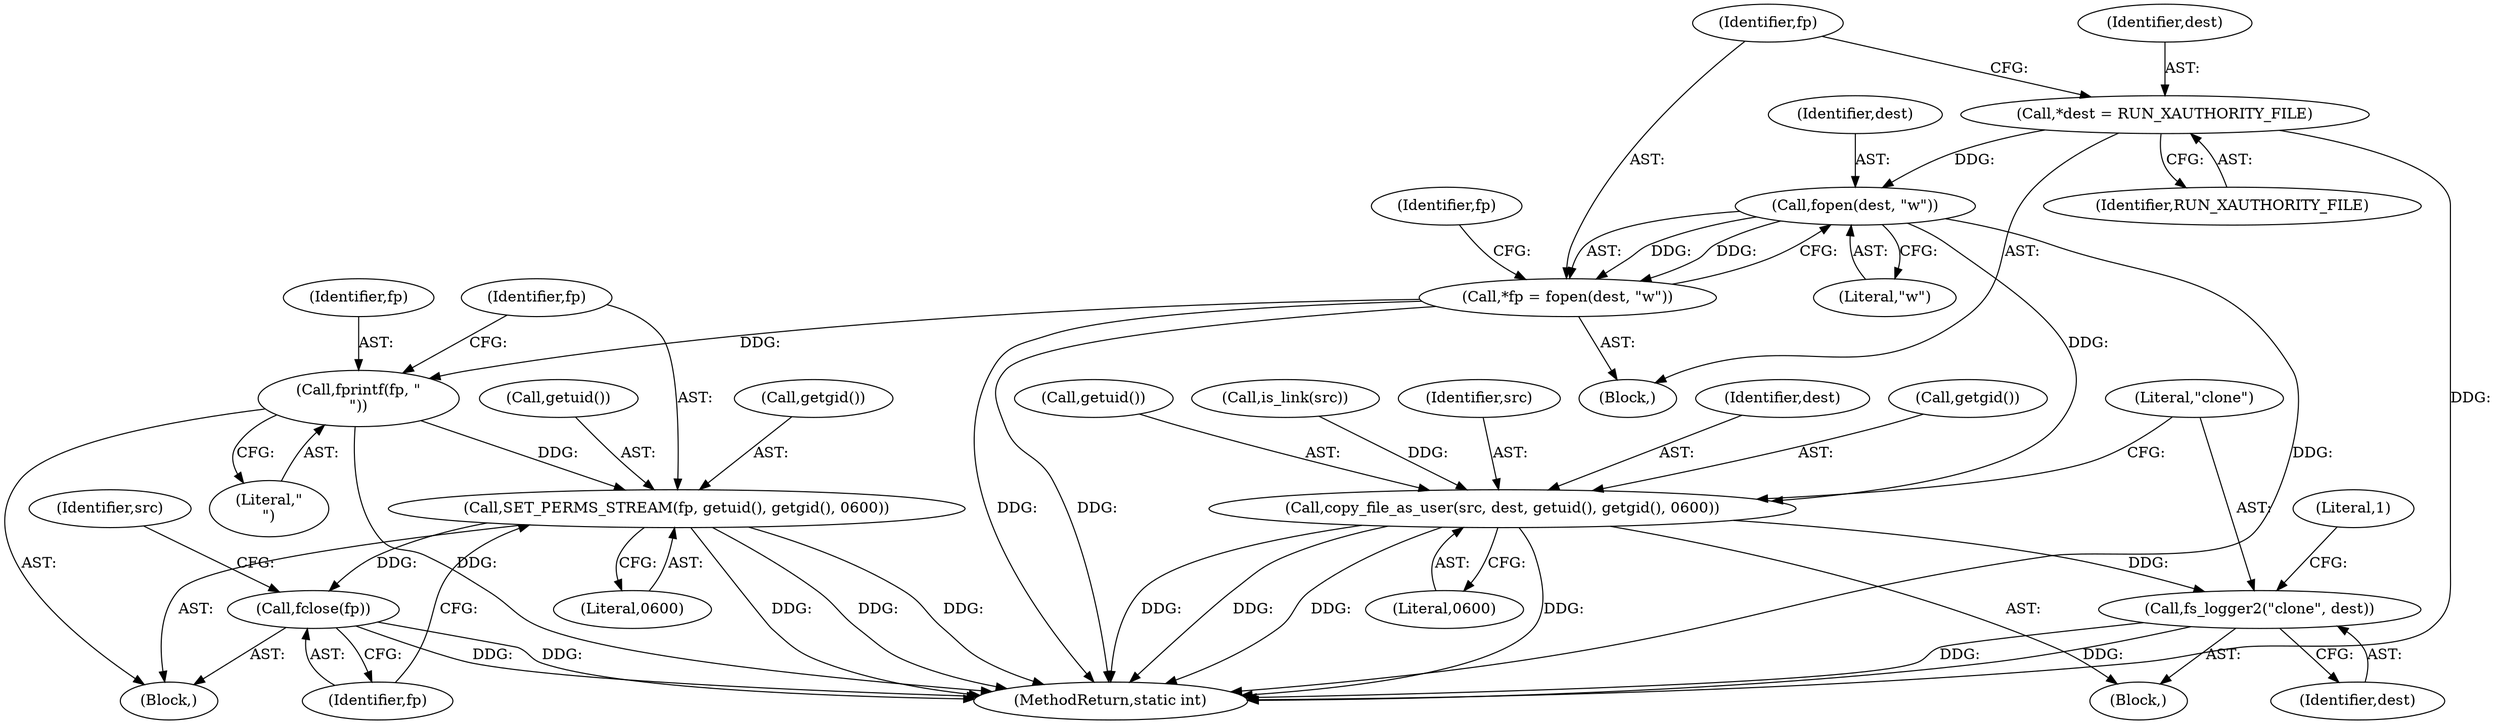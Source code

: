 digraph "0_firejail_38d418505e9ee2d326557e5639e8da49c298858f_1@API" {
"1000114" [label="(Call,fopen(dest, \"w\"))"];
"1000108" [label="(Call,*dest = RUN_XAUTHORITY_FILE)"];
"1000112" [label="(Call,*fp = fopen(dest, \"w\"))"];
"1000120" [label="(Call,fprintf(fp, \"\n\"))"];
"1000123" [label="(Call,SET_PERMS_STREAM(fp, getuid(), getgid(), 0600))"];
"1000128" [label="(Call,fclose(fp))"];
"1000161" [label="(Call,copy_file_as_user(src, dest, getuid(), getgid(), 0600))"];
"1000167" [label="(Call,fs_logger2(\"clone\", dest))"];
"1000166" [label="(Literal,0600)"];
"1000126" [label="(Call,getgid())"];
"1000128" [label="(Call,fclose(fp))"];
"1000122" [label="(Literal,\"\n\")"];
"1000151" [label="(Block,)"];
"1000167" [label="(Call,fs_logger2(\"clone\", dest))"];
"1000104" [label="(Block,)"];
"1000109" [label="(Identifier,dest)"];
"1000171" [label="(Literal,1)"];
"1000165" [label="(Call,getgid())"];
"1000110" [label="(Identifier,RUN_XAUTHORITY_FILE)"];
"1000113" [label="(Identifier,fp)"];
"1000120" [label="(Call,fprintf(fp, \"\n\"))"];
"1000161" [label="(Call,copy_file_as_user(src, dest, getuid(), getgid(), 0600))"];
"1000164" [label="(Call,getuid())"];
"1000119" [label="(Block,)"];
"1000118" [label="(Identifier,fp)"];
"1000108" [label="(Call,*dest = RUN_XAUTHORITY_FILE)"];
"1000169" [label="(Identifier,dest)"];
"1000124" [label="(Identifier,fp)"];
"1000129" [label="(Identifier,fp)"];
"1000153" [label="(Call,is_link(src))"];
"1000125" [label="(Call,getuid())"];
"1000127" [label="(Literal,0600)"];
"1000162" [label="(Identifier,src)"];
"1000112" [label="(Call,*fp = fopen(dest, \"w\"))"];
"1000168" [label="(Literal,\"clone\")"];
"1000163" [label="(Identifier,dest)"];
"1000116" [label="(Literal,\"w\")"];
"1000115" [label="(Identifier,dest)"];
"1000134" [label="(Identifier,src)"];
"1000114" [label="(Call,fopen(dest, \"w\"))"];
"1000174" [label="(MethodReturn,static int)"];
"1000121" [label="(Identifier,fp)"];
"1000123" [label="(Call,SET_PERMS_STREAM(fp, getuid(), getgid(), 0600))"];
"1000114" -> "1000112"  [label="AST: "];
"1000114" -> "1000116"  [label="CFG: "];
"1000115" -> "1000114"  [label="AST: "];
"1000116" -> "1000114"  [label="AST: "];
"1000112" -> "1000114"  [label="CFG: "];
"1000114" -> "1000174"  [label="DDG: "];
"1000114" -> "1000112"  [label="DDG: "];
"1000114" -> "1000112"  [label="DDG: "];
"1000108" -> "1000114"  [label="DDG: "];
"1000114" -> "1000161"  [label="DDG: "];
"1000108" -> "1000104"  [label="AST: "];
"1000108" -> "1000110"  [label="CFG: "];
"1000109" -> "1000108"  [label="AST: "];
"1000110" -> "1000108"  [label="AST: "];
"1000113" -> "1000108"  [label="CFG: "];
"1000108" -> "1000174"  [label="DDG: "];
"1000112" -> "1000104"  [label="AST: "];
"1000113" -> "1000112"  [label="AST: "];
"1000118" -> "1000112"  [label="CFG: "];
"1000112" -> "1000174"  [label="DDG: "];
"1000112" -> "1000174"  [label="DDG: "];
"1000112" -> "1000120"  [label="DDG: "];
"1000120" -> "1000119"  [label="AST: "];
"1000120" -> "1000122"  [label="CFG: "];
"1000121" -> "1000120"  [label="AST: "];
"1000122" -> "1000120"  [label="AST: "];
"1000124" -> "1000120"  [label="CFG: "];
"1000120" -> "1000174"  [label="DDG: "];
"1000120" -> "1000123"  [label="DDG: "];
"1000123" -> "1000119"  [label="AST: "];
"1000123" -> "1000127"  [label="CFG: "];
"1000124" -> "1000123"  [label="AST: "];
"1000125" -> "1000123"  [label="AST: "];
"1000126" -> "1000123"  [label="AST: "];
"1000127" -> "1000123"  [label="AST: "];
"1000129" -> "1000123"  [label="CFG: "];
"1000123" -> "1000174"  [label="DDG: "];
"1000123" -> "1000174"  [label="DDG: "];
"1000123" -> "1000174"  [label="DDG: "];
"1000123" -> "1000128"  [label="DDG: "];
"1000128" -> "1000119"  [label="AST: "];
"1000128" -> "1000129"  [label="CFG: "];
"1000129" -> "1000128"  [label="AST: "];
"1000134" -> "1000128"  [label="CFG: "];
"1000128" -> "1000174"  [label="DDG: "];
"1000128" -> "1000174"  [label="DDG: "];
"1000161" -> "1000151"  [label="AST: "];
"1000161" -> "1000166"  [label="CFG: "];
"1000162" -> "1000161"  [label="AST: "];
"1000163" -> "1000161"  [label="AST: "];
"1000164" -> "1000161"  [label="AST: "];
"1000165" -> "1000161"  [label="AST: "];
"1000166" -> "1000161"  [label="AST: "];
"1000168" -> "1000161"  [label="CFG: "];
"1000161" -> "1000174"  [label="DDG: "];
"1000161" -> "1000174"  [label="DDG: "];
"1000161" -> "1000174"  [label="DDG: "];
"1000161" -> "1000174"  [label="DDG: "];
"1000153" -> "1000161"  [label="DDG: "];
"1000161" -> "1000167"  [label="DDG: "];
"1000167" -> "1000151"  [label="AST: "];
"1000167" -> "1000169"  [label="CFG: "];
"1000168" -> "1000167"  [label="AST: "];
"1000169" -> "1000167"  [label="AST: "];
"1000171" -> "1000167"  [label="CFG: "];
"1000167" -> "1000174"  [label="DDG: "];
"1000167" -> "1000174"  [label="DDG: "];
}
